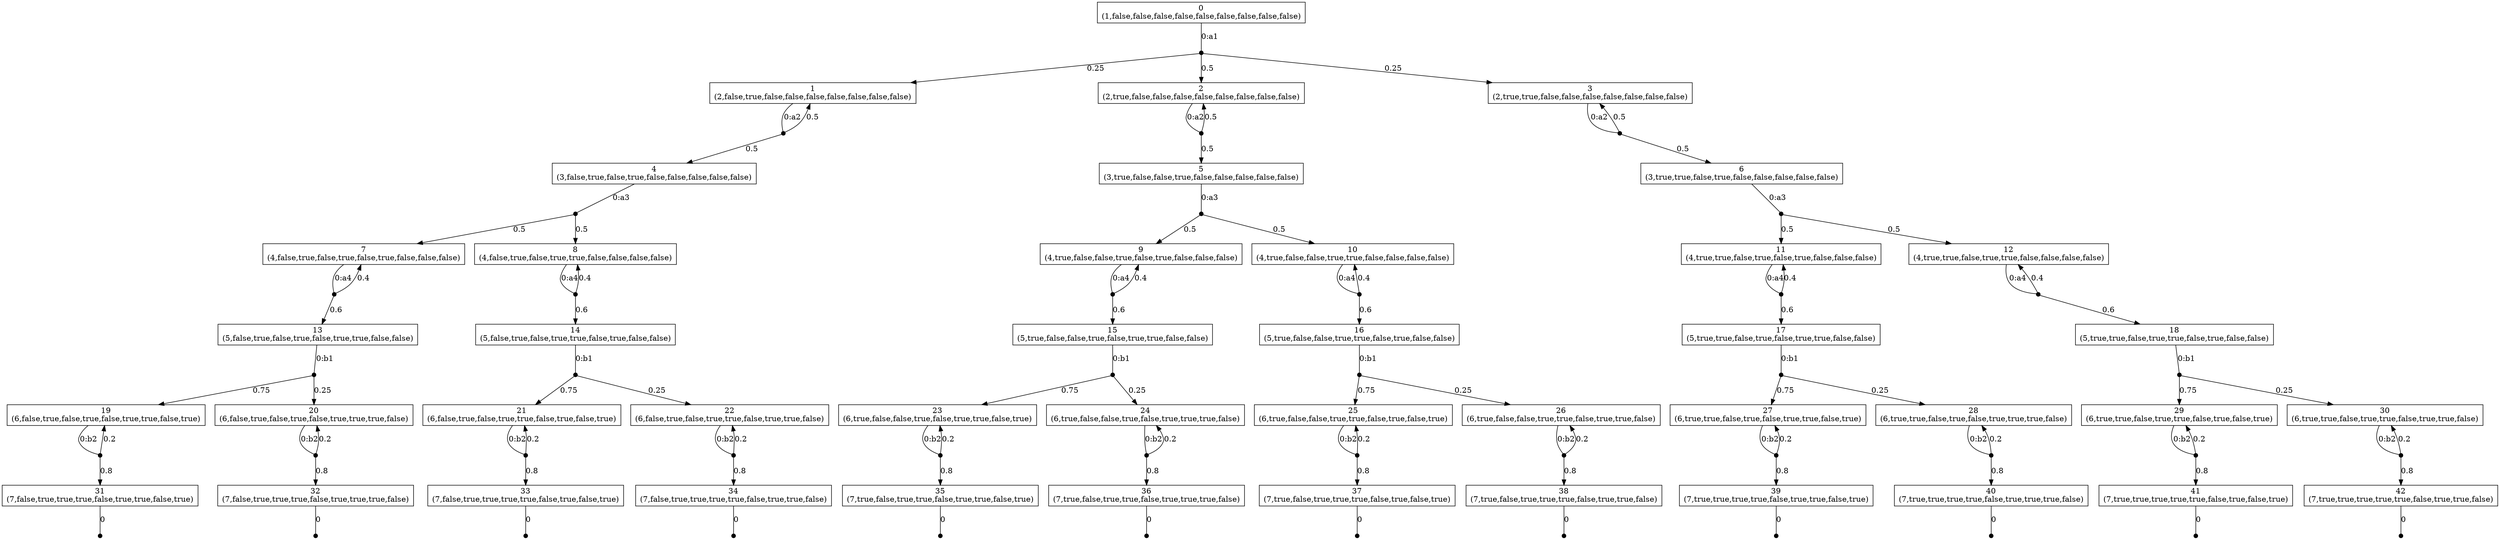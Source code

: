 digraph MDP {
node [label="",shape="box"];
0 [label="0\n(1,false,false,false,false,false,false,false,false,false)"];
0 -> n0_0  [label="0:a1",arrowhead="none"];
n0_0 [ shape=point,width=0.1,height=0.1,label="" ];
n0_0 -> 1  [label="0.25"];
n0_0 -> 2  [label="0.5"];
n0_0 -> 3  [label="0.25"];
1 [label="1\n(2,false,true,false,false,false,false,false,false,false)"];
1 -> n1_0  [label="0:a2",arrowhead="none"];
n1_0 [ shape=point,width=0.1,height=0.1,label="" ];
n1_0 -> 1  [label="0.5"];
n1_0 -> 4  [label="0.5"];
2 [label="2\n(2,true,false,false,false,false,false,false,false,false)"];
2 -> n2_0  [label="0:a2",arrowhead="none"];
n2_0 [ shape=point,width=0.1,height=0.1,label="" ];
n2_0 -> 2  [label="0.5"];
n2_0 -> 5  [label="0.5"];
3 [label="3\n(2,true,true,false,false,false,false,false,false,false)"];
3 -> n3_0  [label="0:a2",arrowhead="none"];
n3_0 [ shape=point,width=0.1,height=0.1,label="" ];
n3_0 -> 3  [label="0.5"];
n3_0 -> 6  [label="0.5"];
4 [label="4\n(3,false,true,false,true,false,false,false,false,false)"];
4 -> n4_0  [label="0:a3",arrowhead="none"];
n4_0 [ shape=point,width=0.1,height=0.1,label="" ];
n4_0 -> 7  [label="0.5"];
n4_0 -> 8  [label="0.5"];
5 [label="5\n(3,true,false,false,true,false,false,false,false,false)"];
5 -> n5_0  [label="0:a3",arrowhead="none"];
n5_0 [ shape=point,width=0.1,height=0.1,label="" ];
n5_0 -> 9  [label="0.5"];
n5_0 -> 10  [label="0.5"];
6 [label="6\n(3,true,true,false,true,false,false,false,false,false)"];
6 -> n6_0  [label="0:a3",arrowhead="none"];
n6_0 [ shape=point,width=0.1,height=0.1,label="" ];
n6_0 -> 11  [label="0.5"];
n6_0 -> 12  [label="0.5"];
7 [label="7\n(4,false,true,false,true,false,true,false,false,false)"];
7 -> n7_0  [label="0:a4",arrowhead="none"];
n7_0 [ shape=point,width=0.1,height=0.1,label="" ];
n7_0 -> 7  [label="0.4"];
n7_0 -> 13  [label="0.6"];
8 [label="8\n(4,false,true,false,true,true,false,false,false,false)"];
8 -> n8_0  [label="0:a4",arrowhead="none"];
n8_0 [ shape=point,width=0.1,height=0.1,label="" ];
n8_0 -> 8  [label="0.4"];
n8_0 -> 14  [label="0.6"];
9 [label="9\n(4,true,false,false,true,false,true,false,false,false)"];
9 -> n9_0  [label="0:a4",arrowhead="none"];
n9_0 [ shape=point,width=0.1,height=0.1,label="" ];
n9_0 -> 9  [label="0.4"];
n9_0 -> 15  [label="0.6"];
10 [label="10\n(4,true,false,false,true,true,false,false,false,false)"];
10 -> n10_0  [label="0:a4",arrowhead="none"];
n10_0 [ shape=point,width=0.1,height=0.1,label="" ];
n10_0 -> 10  [label="0.4"];
n10_0 -> 16  [label="0.6"];
11 [label="11\n(4,true,true,false,true,false,true,false,false,false)"];
11 -> n11_0  [label="0:a4",arrowhead="none"];
n11_0 [ shape=point,width=0.1,height=0.1,label="" ];
n11_0 -> 11  [label="0.4"];
n11_0 -> 17  [label="0.6"];
12 [label="12\n(4,true,true,false,true,true,false,false,false,false)"];
12 -> n12_0  [label="0:a4",arrowhead="none"];
n12_0 [ shape=point,width=0.1,height=0.1,label="" ];
n12_0 -> 12  [label="0.4"];
n12_0 -> 18  [label="0.6"];
13 [label="13\n(5,false,true,false,true,false,true,true,false,false)"];
13 -> n13_0  [label="0:b1",arrowhead="none"];
n13_0 [ shape=point,width=0.1,height=0.1,label="" ];
n13_0 -> 19  [label="0.75"];
n13_0 -> 20  [label="0.25"];
14 [label="14\n(5,false,true,false,true,true,false,true,false,false)"];
14 -> n14_0  [label="0:b1",arrowhead="none"];
n14_0 [ shape=point,width=0.1,height=0.1,label="" ];
n14_0 -> 21  [label="0.75"];
n14_0 -> 22  [label="0.25"];
15 [label="15\n(5,true,false,false,true,false,true,true,false,false)"];
15 -> n15_0  [label="0:b1",arrowhead="none"];
n15_0 [ shape=point,width=0.1,height=0.1,label="" ];
n15_0 -> 23  [label="0.75"];
n15_0 -> 24  [label="0.25"];
16 [label="16\n(5,true,false,false,true,true,false,true,false,false)"];
16 -> n16_0  [label="0:b1",arrowhead="none"];
n16_0 [ shape=point,width=0.1,height=0.1,label="" ];
n16_0 -> 25  [label="0.75"];
n16_0 -> 26  [label="0.25"];
17 [label="17\n(5,true,true,false,true,false,true,true,false,false)"];
17 -> n17_0  [label="0:b1",arrowhead="none"];
n17_0 [ shape=point,width=0.1,height=0.1,label="" ];
n17_0 -> 27  [label="0.75"];
n17_0 -> 28  [label="0.25"];
18 [label="18\n(5,true,true,false,true,true,false,true,false,false)"];
18 -> n18_0  [label="0:b1",arrowhead="none"];
n18_0 [ shape=point,width=0.1,height=0.1,label="" ];
n18_0 -> 29  [label="0.75"];
n18_0 -> 30  [label="0.25"];
19 [label="19\n(6,false,true,false,true,false,true,true,false,true)"];
19 -> n19_0  [label="0:b2",arrowhead="none"];
n19_0 [ shape=point,width=0.1,height=0.1,label="" ];
n19_0 -> 19  [label="0.2"];
n19_0 -> 31  [label="0.8"];
20 [label="20\n(6,false,true,false,true,false,true,true,true,false)"];
20 -> n20_0  [label="0:b2",arrowhead="none"];
n20_0 [ shape=point,width=0.1,height=0.1,label="" ];
n20_0 -> 20  [label="0.2"];
n20_0 -> 32  [label="0.8"];
21 [label="21\n(6,false,true,false,true,true,false,true,false,true)"];
21 -> n21_0  [label="0:b2",arrowhead="none"];
n21_0 [ shape=point,width=0.1,height=0.1,label="" ];
n21_0 -> 21  [label="0.2"];
n21_0 -> 33  [label="0.8"];
22 [label="22\n(6,false,true,false,true,true,false,true,true,false)"];
22 -> n22_0  [label="0:b2",arrowhead="none"];
n22_0 [ shape=point,width=0.1,height=0.1,label="" ];
n22_0 -> 22  [label="0.2"];
n22_0 -> 34  [label="0.8"];
23 [label="23\n(6,true,false,false,true,false,true,true,false,true)"];
23 -> n23_0  [label="0:b2",arrowhead="none"];
n23_0 [ shape=point,width=0.1,height=0.1,label="" ];
n23_0 -> 23  [label="0.2"];
n23_0 -> 35  [label="0.8"];
24 [label="24\n(6,true,false,false,true,false,true,true,true,false)"];
24 -> n24_0  [label="0:b2",arrowhead="none"];
n24_0 [ shape=point,width=0.1,height=0.1,label="" ];
n24_0 -> 24  [label="0.2"];
n24_0 -> 36  [label="0.8"];
25 [label="25\n(6,true,false,false,true,true,false,true,false,true)"];
25 -> n25_0  [label="0:b2",arrowhead="none"];
n25_0 [ shape=point,width=0.1,height=0.1,label="" ];
n25_0 -> 25  [label="0.2"];
n25_0 -> 37  [label="0.8"];
26 [label="26\n(6,true,false,false,true,true,false,true,true,false)"];
26 -> n26_0  [label="0:b2",arrowhead="none"];
n26_0 [ shape=point,width=0.1,height=0.1,label="" ];
n26_0 -> 26  [label="0.2"];
n26_0 -> 38  [label="0.8"];
27 [label="27\n(6,true,true,false,true,false,true,true,false,true)"];
27 -> n27_0  [label="0:b2",arrowhead="none"];
n27_0 [ shape=point,width=0.1,height=0.1,label="" ];
n27_0 -> 27  [label="0.2"];
n27_0 -> 39  [label="0.8"];
28 [label="28\n(6,true,true,false,true,false,true,true,true,false)"];
28 -> n28_0  [label="0:b2",arrowhead="none"];
n28_0 [ shape=point,width=0.1,height=0.1,label="" ];
n28_0 -> 28  [label="0.2"];
n28_0 -> 40  [label="0.8"];
29 [label="29\n(6,true,true,false,true,true,false,true,false,true)"];
29 -> n29_0  [label="0:b2",arrowhead="none"];
n29_0 [ shape=point,width=0.1,height=0.1,label="" ];
n29_0 -> 29  [label="0.2"];
n29_0 -> 41  [label="0.8"];
30 [label="30\n(6,true,true,false,true,true,false,true,true,false)"];
30 -> n30_0  [label="0:b2",arrowhead="none"];
n30_0 [ shape=point,width=0.1,height=0.1,label="" ];
n30_0 -> 30  [label="0.2"];
n30_0 -> 42  [label="0.8"];
31 [label="31\n(7,false,true,true,true,false,true,true,false,true)"];
31 -> n31_0  [label="0",arrowhead="none"];
n31_0 [ shape=point,width=0.1,height=0.1,label="" ];
32 [label="32\n(7,false,true,true,true,false,true,true,true,false)"];
32 -> n32_0  [label="0",arrowhead="none"];
n32_0 [ shape=point,width=0.1,height=0.1,label="" ];
33 [label="33\n(7,false,true,true,true,true,false,true,false,true)"];
33 -> n33_0  [label="0",arrowhead="none"];
n33_0 [ shape=point,width=0.1,height=0.1,label="" ];
34 [label="34\n(7,false,true,true,true,true,false,true,true,false)"];
34 -> n34_0  [label="0",arrowhead="none"];
n34_0 [ shape=point,width=0.1,height=0.1,label="" ];
35 [label="35\n(7,true,false,true,true,false,true,true,false,true)"];
35 -> n35_0  [label="0",arrowhead="none"];
n35_0 [ shape=point,width=0.1,height=0.1,label="" ];
36 [label="36\n(7,true,false,true,true,false,true,true,true,false)"];
36 -> n36_0  [label="0",arrowhead="none"];
n36_0 [ shape=point,width=0.1,height=0.1,label="" ];
37 [label="37\n(7,true,false,true,true,true,false,true,false,true)"];
37 -> n37_0  [label="0",arrowhead="none"];
n37_0 [ shape=point,width=0.1,height=0.1,label="" ];
38 [label="38\n(7,true,false,true,true,true,false,true,true,false)"];
38 -> n38_0  [label="0",arrowhead="none"];
n38_0 [ shape=point,width=0.1,height=0.1,label="" ];
39 [label="39\n(7,true,true,true,true,false,true,true,false,true)"];
39 -> n39_0  [label="0",arrowhead="none"];
n39_0 [ shape=point,width=0.1,height=0.1,label="" ];
40 [label="40\n(7,true,true,true,true,false,true,true,true,false)"];
40 -> n40_0  [label="0",arrowhead="none"];
n40_0 [ shape=point,width=0.1,height=0.1,label="" ];
41 [label="41\n(7,true,true,true,true,true,false,true,false,true)"];
41 -> n41_0  [label="0",arrowhead="none"];
n41_0 [ shape=point,width=0.1,height=0.1,label="" ];
42 [label="42\n(7,true,true,true,true,true,false,true,true,false)"];
42 -> n42_0  [label="0",arrowhead="none"];
n42_0 [ shape=point,width=0.1,height=0.1,label="" ];
}
